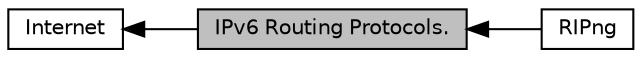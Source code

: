 digraph "IPv6 Routing Protocols."
{
  edge [fontname="Helvetica",fontsize="10",labelfontname="Helvetica",labelfontsize="10"];
  node [fontname="Helvetica",fontsize="10",shape=record];
  rankdir=LR;
  Node0 [label="IPv6 Routing Protocols.",height=0.2,width=0.4,color="black", fillcolor="grey75", style="filled", fontcolor="black"];
  Node2 [label="RIPng",height=0.2,width=0.4,color="black", fillcolor="white", style="filled",URL="$dd/de4/group__ripng.html"];
  Node1 [label="Internet",height=0.2,width=0.4,color="black", fillcolor="white", style="filled",URL="$d2/d8e/group__internet.html"];
  Node1->Node0 [shape=plaintext, dir="back", style="solid"];
  Node0->Node2 [shape=plaintext, dir="back", style="solid"];
}
